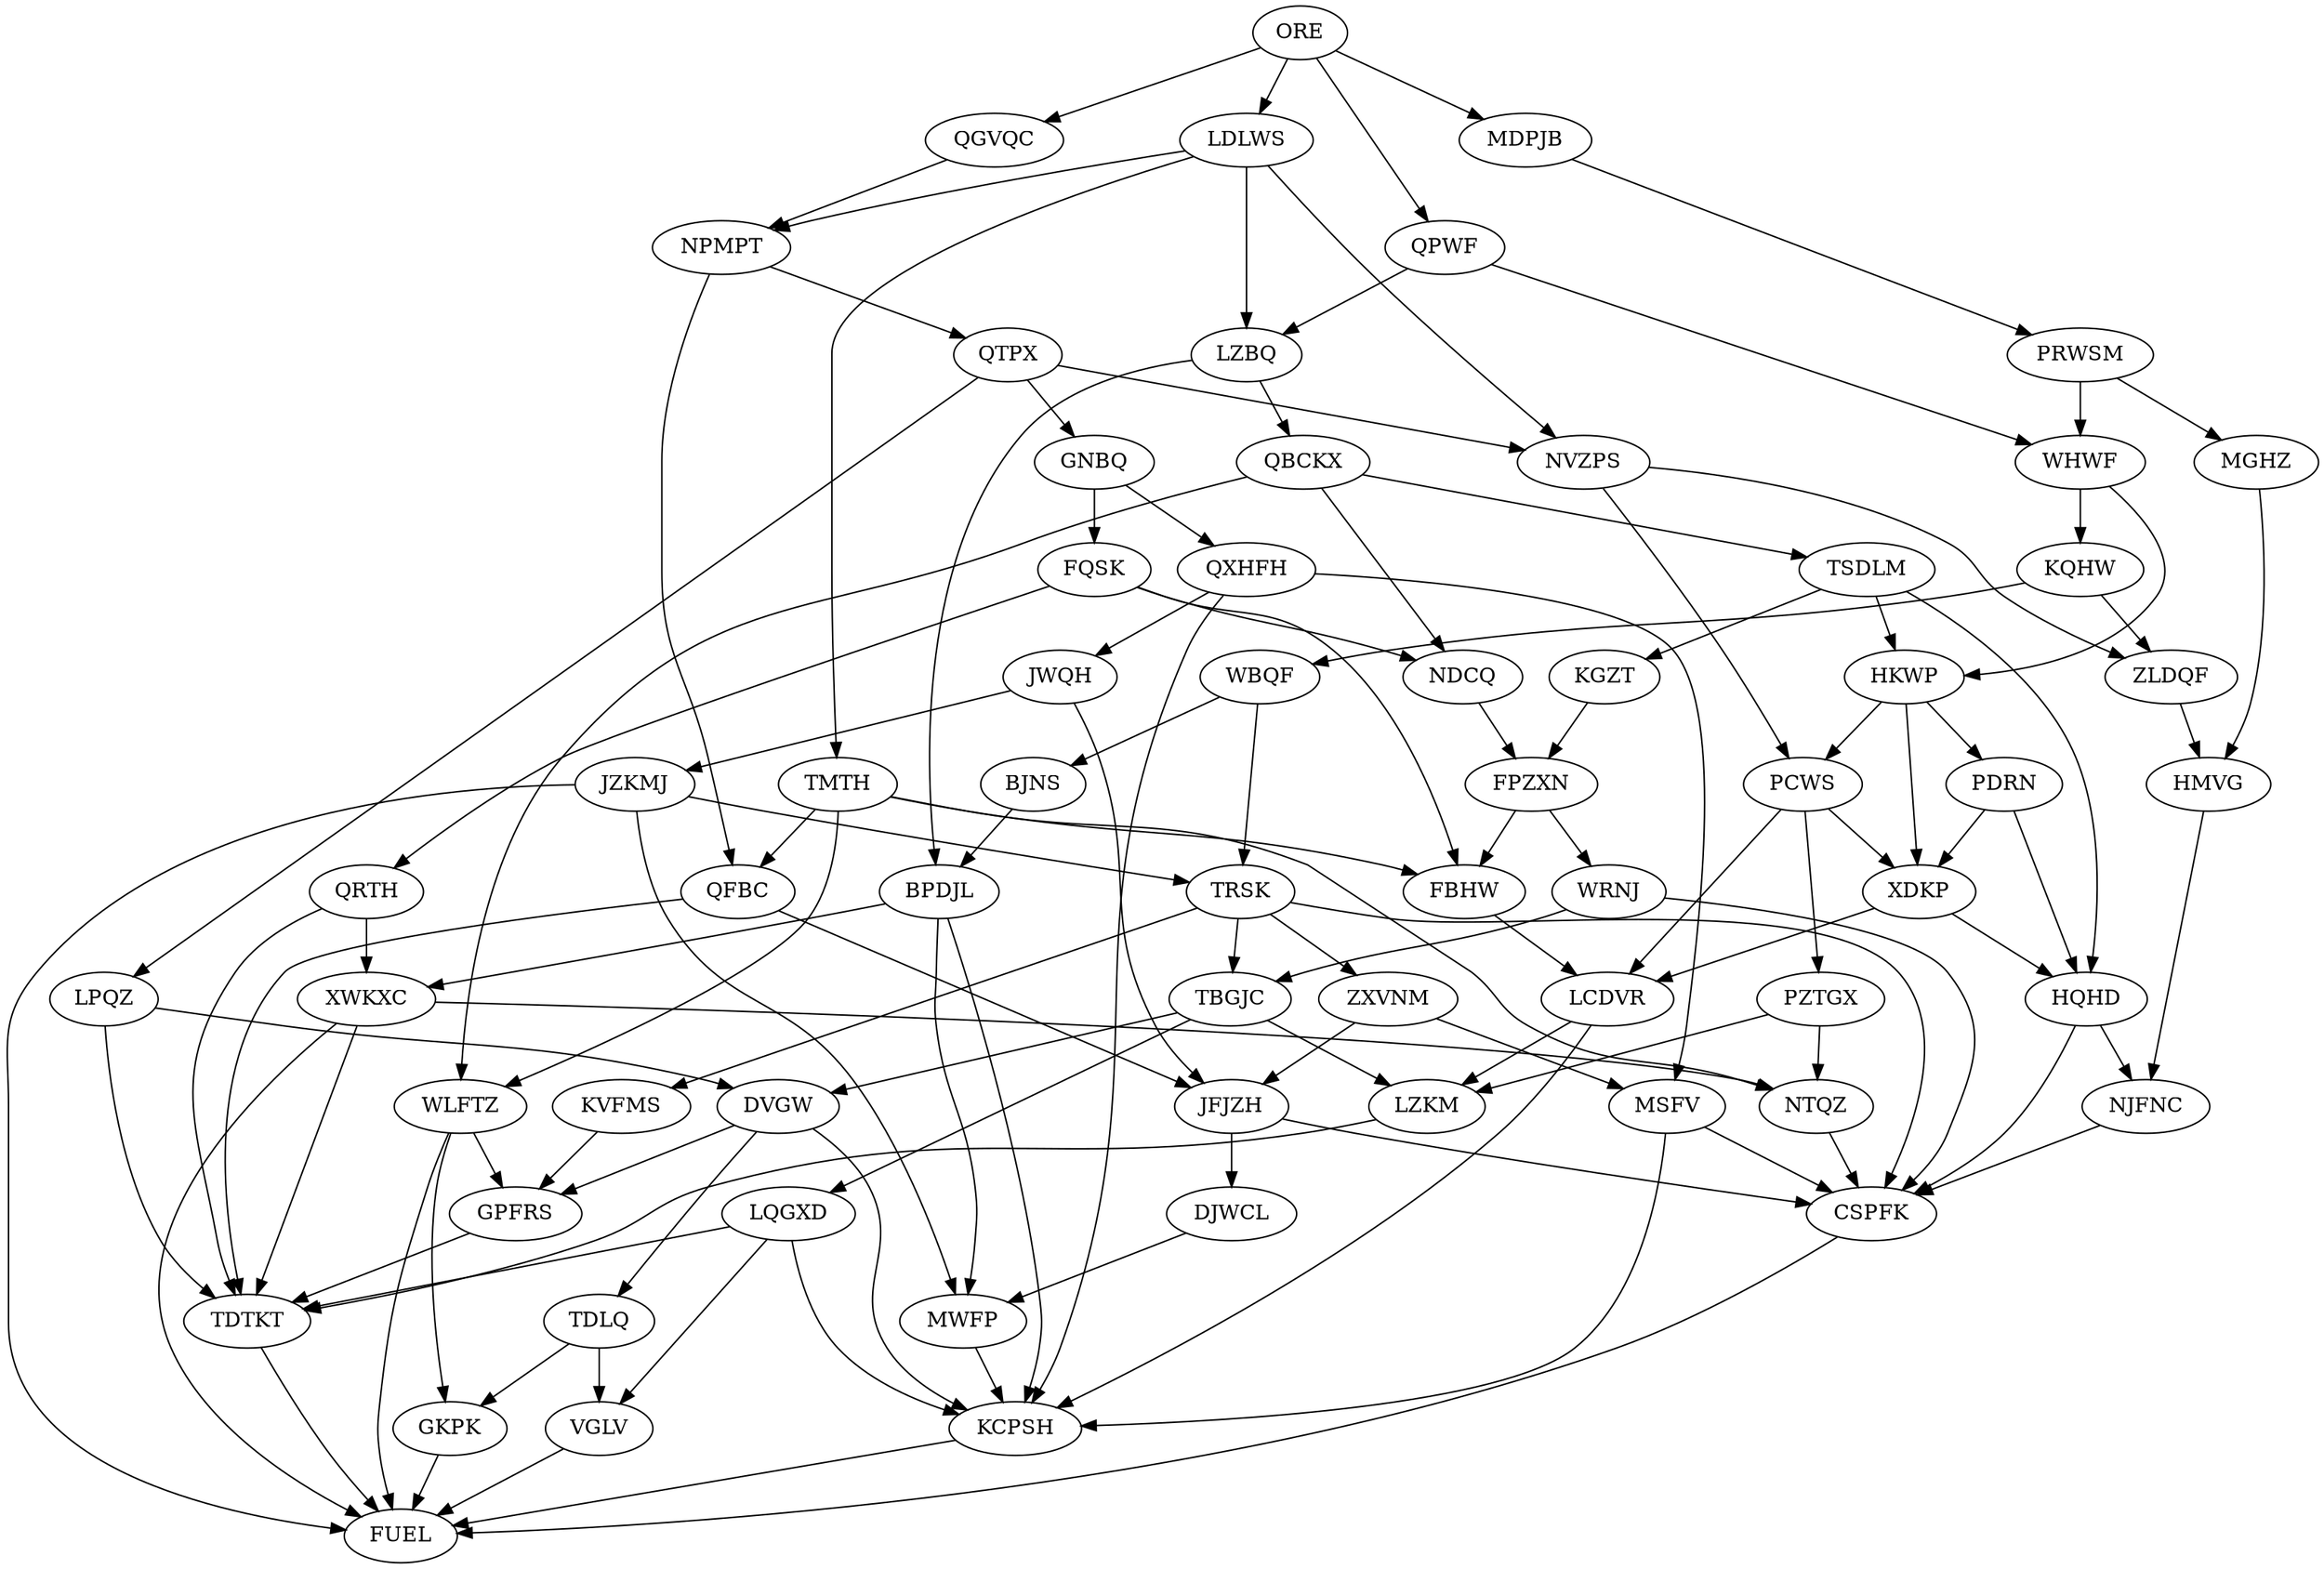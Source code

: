 digraph {
	{LQGXD, TDLQ} -> VGLV
	{WBQF, JZKMJ} -> TRSK
	{MGHZ, ZLDQF} -> HMVG
	{JWQH, QFBC, ZXVNM} -> JFJZH
	{QTPX, LDLWS} -> NVZPS
	{QPWF, PRWSM} -> WHWF
	{QPWF, LDLWS} -> LZBQ
	{ORE} -> MDPJB
	{WHWF} -> KQHW
	{QBCKX, TMTH} -> WLFTZ
	{NPMPT, TMTH} -> QFBC
	{MDPJB} -> PRWSM
	{QXHFH, LCDVR, MWFP, MSFV, BPDJL, LQGXD, DVGW} -> KCPSH
	{FPZXN, FQSK, TMTH} -> FBHW
	{PRWSM} -> MGHZ
	{XWKXC, TMTH, PZTGX} -> NTQZ
	{BPDJL, DJWCL, JZKMJ} -> MWFP
	{JFJZH} -> DJWCL
	{WRNJ, TRSK} -> TBGJC
	{HKWP} -> PDRN
	{JWQH} -> JZKMJ
	{WBQF} -> BJNS
	{GNBQ} -> FQSK
	{HMVG, HQHD} -> NJFNC
	{QBCKX, FQSK} -> NDCQ
	{XWKXC, QFBC, GPFRS, LPQZ, LQGXD, LZKM, QRTH} -> TDTKT
	{QTPX} -> LPQZ
	{QGVQC, LDLWS} -> NPMPT
	{QRTH, BPDJL} -> XWKXC
	{WLFTZ, TDLQ} -> GKPK
	{GNBQ} -> QXHFH
	{TBGJC, LPQZ} -> DVGW
	{NDCQ, KGZT} -> FPZXN
	{WLFTZ, KCPSH, GKPK, TDTKT, CSPFK, JZKMJ, VGLV, XWKXC} -> FUEL
	{ORE} -> QGVQC
	{NTQZ, HQHD, JFJZH, NJFNC, MSFV, TRSK, WRNJ} -> CSPFK
	{DVGW} -> TDLQ
	{FPZXN} -> WRNJ
	{TSDLM, XDKP, PDRN} -> HQHD
	{PCWS} -> PZTGX
	{QXHFH} -> JWQH
	{KQHW} -> WBQF
	{ORE} -> LDLWS
	{TSDLM} -> KGZT
	{NPMPT} -> QTPX
	{DVGW, KVFMS, WLFTZ} -> GPFRS
	{PZTGX, LCDVR, TBGJC} -> LZKM
	{ZXVNM, QXHFH} -> MSFV
	{XDKP, FBHW, PCWS} -> LCDVR
	{TRSK} -> KVFMS
	{LDLWS} -> TMTH
	{TBGJC} -> LQGXD
	{TRSK} -> ZXVNM
	{KQHW, NVZPS} -> ZLDQF
	{LZBQ} -> QBCKX
	{QBCKX} -> TSDLM
	{ORE} -> QPWF
	{TSDLM, WHWF} -> HKWP
	{FQSK} -> QRTH
	{QTPX} -> GNBQ
	{PDRN, HKWP, PCWS} -> XDKP
	{LZBQ, BJNS} -> BPDJL
	{HKWP, NVZPS} -> PCWS
}

